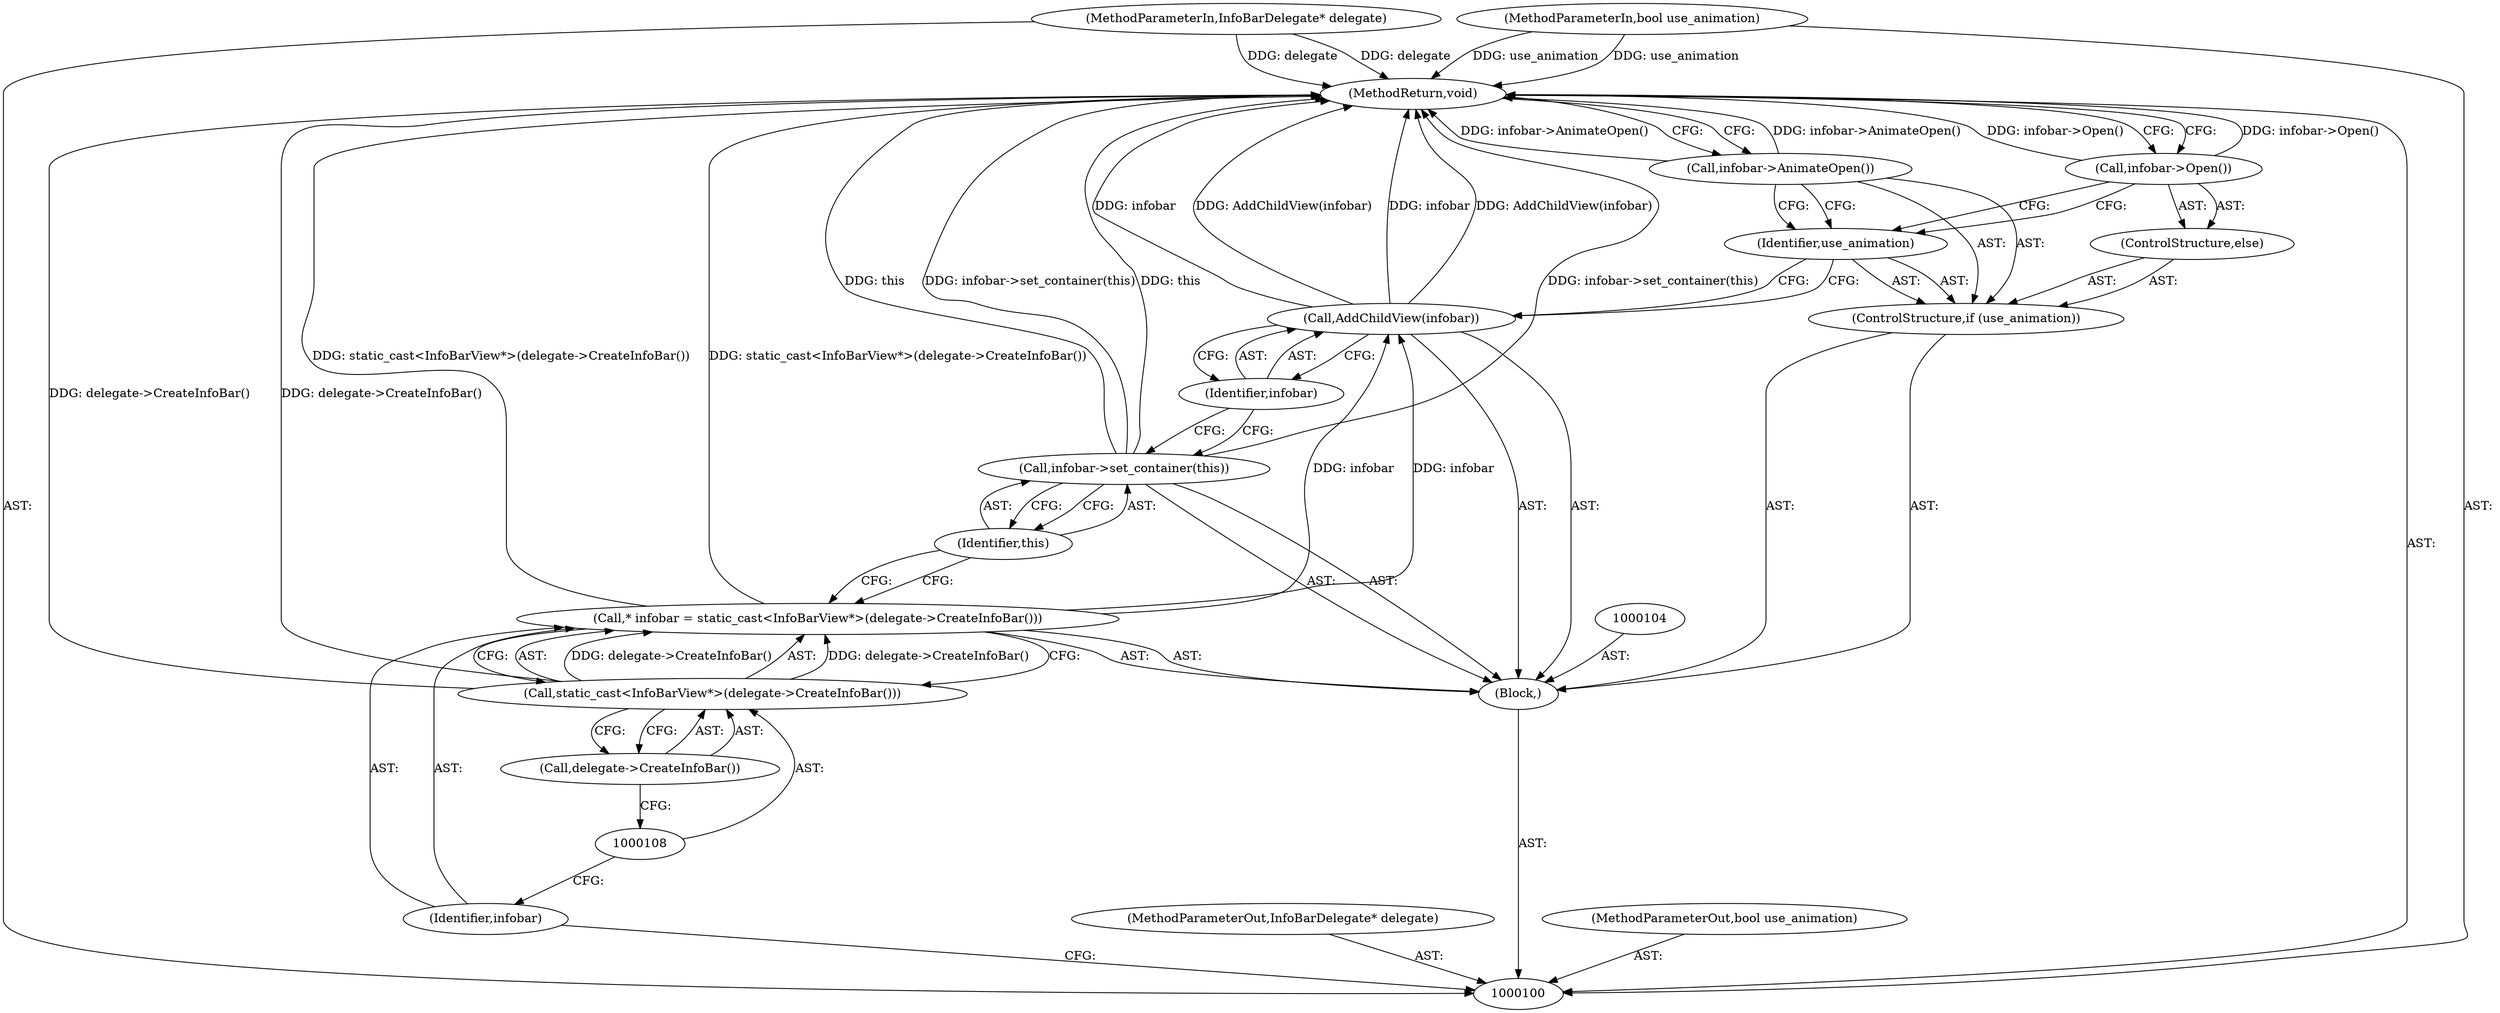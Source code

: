 digraph "0_Chrome_fc3c351a3d995f73ead5c92354396a7ec2b14e3f_7" {
"1000119" [label="(MethodReturn,void)"];
"1000101" [label="(MethodParameterIn,InfoBarDelegate* delegate)"];
"1000153" [label="(MethodParameterOut,InfoBarDelegate* delegate)"];
"1000118" [label="(Call,infobar->Open())"];
"1000102" [label="(MethodParameterIn,bool use_animation)"];
"1000154" [label="(MethodParameterOut,bool use_animation)"];
"1000103" [label="(Block,)"];
"1000105" [label="(Call,* infobar = static_cast<InfoBarView*>(delegate->CreateInfoBar()))"];
"1000106" [label="(Identifier,infobar)"];
"1000107" [label="(Call,static_cast<InfoBarView*>(delegate->CreateInfoBar()))"];
"1000109" [label="(Call,delegate->CreateInfoBar())"];
"1000111" [label="(Identifier,this)"];
"1000110" [label="(Call,infobar->set_container(this))"];
"1000113" [label="(Identifier,infobar)"];
"1000112" [label="(Call,AddChildView(infobar))"];
"1000114" [label="(ControlStructure,if (use_animation))"];
"1000115" [label="(Identifier,use_animation)"];
"1000116" [label="(Call,infobar->AnimateOpen())"];
"1000117" [label="(ControlStructure,else)"];
"1000119" -> "1000100"  [label="AST: "];
"1000119" -> "1000116"  [label="CFG: "];
"1000119" -> "1000118"  [label="CFG: "];
"1000105" -> "1000119"  [label="DDG: static_cast<InfoBarView*>(delegate->CreateInfoBar())"];
"1000118" -> "1000119"  [label="DDG: infobar->Open()"];
"1000107" -> "1000119"  [label="DDG: delegate->CreateInfoBar()"];
"1000102" -> "1000119"  [label="DDG: use_animation"];
"1000112" -> "1000119"  [label="DDG: AddChildView(infobar)"];
"1000112" -> "1000119"  [label="DDG: infobar"];
"1000101" -> "1000119"  [label="DDG: delegate"];
"1000110" -> "1000119"  [label="DDG: infobar->set_container(this)"];
"1000110" -> "1000119"  [label="DDG: this"];
"1000116" -> "1000119"  [label="DDG: infobar->AnimateOpen()"];
"1000101" -> "1000100"  [label="AST: "];
"1000101" -> "1000119"  [label="DDG: delegate"];
"1000153" -> "1000100"  [label="AST: "];
"1000118" -> "1000117"  [label="AST: "];
"1000118" -> "1000115"  [label="CFG: "];
"1000119" -> "1000118"  [label="CFG: "];
"1000118" -> "1000119"  [label="DDG: infobar->Open()"];
"1000102" -> "1000100"  [label="AST: "];
"1000102" -> "1000119"  [label="DDG: use_animation"];
"1000154" -> "1000100"  [label="AST: "];
"1000103" -> "1000100"  [label="AST: "];
"1000104" -> "1000103"  [label="AST: "];
"1000105" -> "1000103"  [label="AST: "];
"1000110" -> "1000103"  [label="AST: "];
"1000112" -> "1000103"  [label="AST: "];
"1000114" -> "1000103"  [label="AST: "];
"1000105" -> "1000103"  [label="AST: "];
"1000105" -> "1000107"  [label="CFG: "];
"1000106" -> "1000105"  [label="AST: "];
"1000107" -> "1000105"  [label="AST: "];
"1000111" -> "1000105"  [label="CFG: "];
"1000105" -> "1000119"  [label="DDG: static_cast<InfoBarView*>(delegate->CreateInfoBar())"];
"1000107" -> "1000105"  [label="DDG: delegate->CreateInfoBar()"];
"1000105" -> "1000112"  [label="DDG: infobar"];
"1000106" -> "1000105"  [label="AST: "];
"1000106" -> "1000100"  [label="CFG: "];
"1000108" -> "1000106"  [label="CFG: "];
"1000107" -> "1000105"  [label="AST: "];
"1000107" -> "1000109"  [label="CFG: "];
"1000108" -> "1000107"  [label="AST: "];
"1000109" -> "1000107"  [label="AST: "];
"1000105" -> "1000107"  [label="CFG: "];
"1000107" -> "1000119"  [label="DDG: delegate->CreateInfoBar()"];
"1000107" -> "1000105"  [label="DDG: delegate->CreateInfoBar()"];
"1000109" -> "1000107"  [label="AST: "];
"1000109" -> "1000108"  [label="CFG: "];
"1000107" -> "1000109"  [label="CFG: "];
"1000111" -> "1000110"  [label="AST: "];
"1000111" -> "1000105"  [label="CFG: "];
"1000110" -> "1000111"  [label="CFG: "];
"1000110" -> "1000103"  [label="AST: "];
"1000110" -> "1000111"  [label="CFG: "];
"1000111" -> "1000110"  [label="AST: "];
"1000113" -> "1000110"  [label="CFG: "];
"1000110" -> "1000119"  [label="DDG: infobar->set_container(this)"];
"1000110" -> "1000119"  [label="DDG: this"];
"1000113" -> "1000112"  [label="AST: "];
"1000113" -> "1000110"  [label="CFG: "];
"1000112" -> "1000113"  [label="CFG: "];
"1000112" -> "1000103"  [label="AST: "];
"1000112" -> "1000113"  [label="CFG: "];
"1000113" -> "1000112"  [label="AST: "];
"1000115" -> "1000112"  [label="CFG: "];
"1000112" -> "1000119"  [label="DDG: AddChildView(infobar)"];
"1000112" -> "1000119"  [label="DDG: infobar"];
"1000105" -> "1000112"  [label="DDG: infobar"];
"1000114" -> "1000103"  [label="AST: "];
"1000115" -> "1000114"  [label="AST: "];
"1000116" -> "1000114"  [label="AST: "];
"1000117" -> "1000114"  [label="AST: "];
"1000115" -> "1000114"  [label="AST: "];
"1000115" -> "1000112"  [label="CFG: "];
"1000116" -> "1000115"  [label="CFG: "];
"1000118" -> "1000115"  [label="CFG: "];
"1000116" -> "1000114"  [label="AST: "];
"1000116" -> "1000115"  [label="CFG: "];
"1000119" -> "1000116"  [label="CFG: "];
"1000116" -> "1000119"  [label="DDG: infobar->AnimateOpen()"];
"1000117" -> "1000114"  [label="AST: "];
"1000118" -> "1000117"  [label="AST: "];
}
